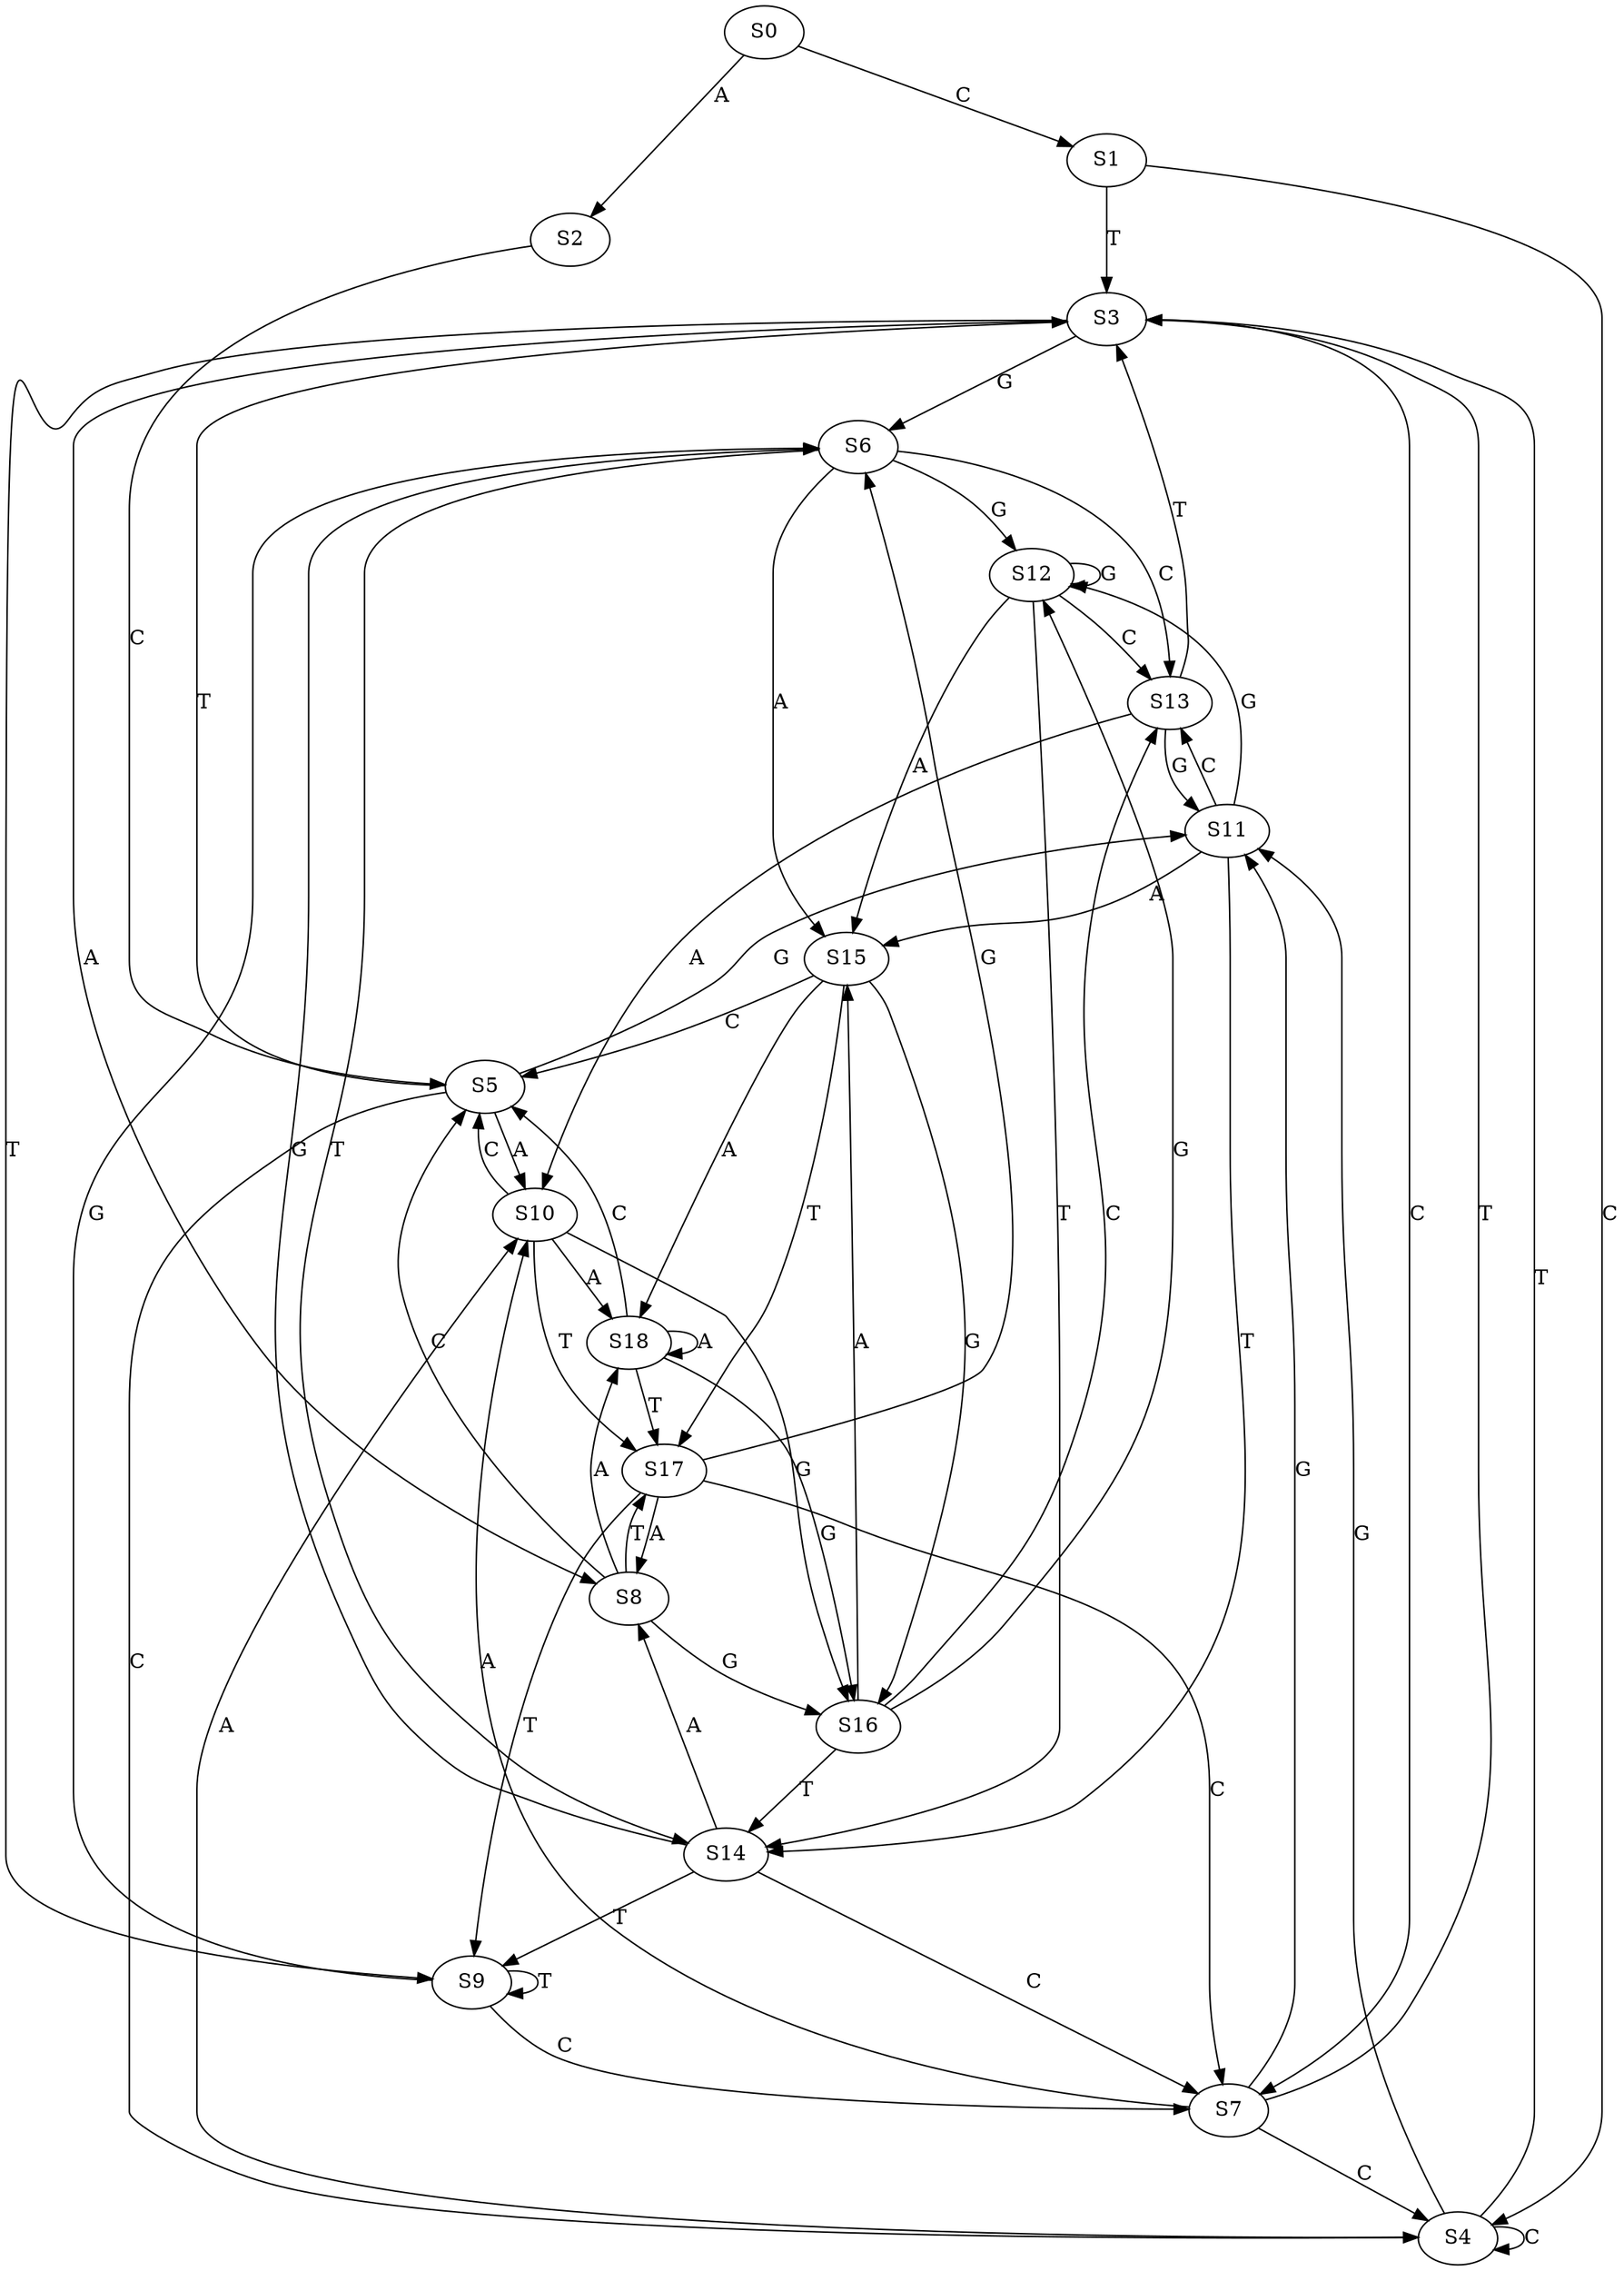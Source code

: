 strict digraph  {
	S0 -> S1 [ label = C ];
	S0 -> S2 [ label = A ];
	S1 -> S3 [ label = T ];
	S1 -> S4 [ label = C ];
	S2 -> S5 [ label = C ];
	S3 -> S6 [ label = G ];
	S3 -> S7 [ label = C ];
	S3 -> S8 [ label = A ];
	S3 -> S9 [ label = T ];
	S4 -> S10 [ label = A ];
	S4 -> S4 [ label = C ];
	S4 -> S3 [ label = T ];
	S4 -> S11 [ label = G ];
	S5 -> S11 [ label = G ];
	S5 -> S4 [ label = C ];
	S5 -> S10 [ label = A ];
	S5 -> S3 [ label = T ];
	S6 -> S12 [ label = G ];
	S6 -> S13 [ label = C ];
	S6 -> S14 [ label = T ];
	S6 -> S15 [ label = A ];
	S7 -> S3 [ label = T ];
	S7 -> S10 [ label = A ];
	S7 -> S4 [ label = C ];
	S7 -> S11 [ label = G ];
	S8 -> S5 [ label = C ];
	S8 -> S16 [ label = G ];
	S8 -> S17 [ label = T ];
	S8 -> S18 [ label = A ];
	S9 -> S7 [ label = C ];
	S9 -> S9 [ label = T ];
	S9 -> S6 [ label = G ];
	S10 -> S18 [ label = A ];
	S10 -> S5 [ label = C ];
	S10 -> S17 [ label = T ];
	S10 -> S16 [ label = G ];
	S11 -> S12 [ label = G ];
	S11 -> S14 [ label = T ];
	S11 -> S15 [ label = A ];
	S11 -> S13 [ label = C ];
	S12 -> S14 [ label = T ];
	S12 -> S13 [ label = C ];
	S12 -> S12 [ label = G ];
	S12 -> S15 [ label = A ];
	S13 -> S11 [ label = G ];
	S13 -> S3 [ label = T ];
	S13 -> S10 [ label = A ];
	S14 -> S8 [ label = A ];
	S14 -> S7 [ label = C ];
	S14 -> S9 [ label = T ];
	S14 -> S6 [ label = G ];
	S15 -> S18 [ label = A ];
	S15 -> S16 [ label = G ];
	S15 -> S17 [ label = T ];
	S15 -> S5 [ label = C ];
	S16 -> S12 [ label = G ];
	S16 -> S14 [ label = T ];
	S16 -> S15 [ label = A ];
	S16 -> S13 [ label = C ];
	S17 -> S7 [ label = C ];
	S17 -> S6 [ label = G ];
	S17 -> S8 [ label = A ];
	S17 -> S9 [ label = T ];
	S18 -> S16 [ label = G ];
	S18 -> S5 [ label = C ];
	S18 -> S18 [ label = A ];
	S18 -> S17 [ label = T ];
}
